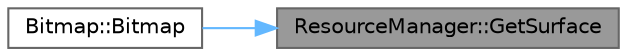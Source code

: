 digraph "ResourceManager::GetSurface"
{
 // LATEX_PDF_SIZE
  bgcolor="transparent";
  edge [fontname=Helvetica,fontsize=10,labelfontname=Helvetica,labelfontsize=10];
  node [fontname=Helvetica,fontsize=10,shape=box,height=0.2,width=0.4];
  rankdir="RL";
  Node1 [label="ResourceManager::GetSurface",height=0.2,width=0.4,color="gray40", fillcolor="grey60", style="filled", fontcolor="black",tooltip="Gets the surface."];
  Node1 -> Node2 [dir="back",color="steelblue1",style="solid"];
  Node2 [label="Bitmap::Bitmap",height=0.2,width=0.4,color="grey40", fillcolor="white", style="filled",URL="$class_bitmap.html#a7d2d9d8a55c6bd55696d812f8defe011",tooltip="Initializes a new instance of the Bitmap class."];
}
